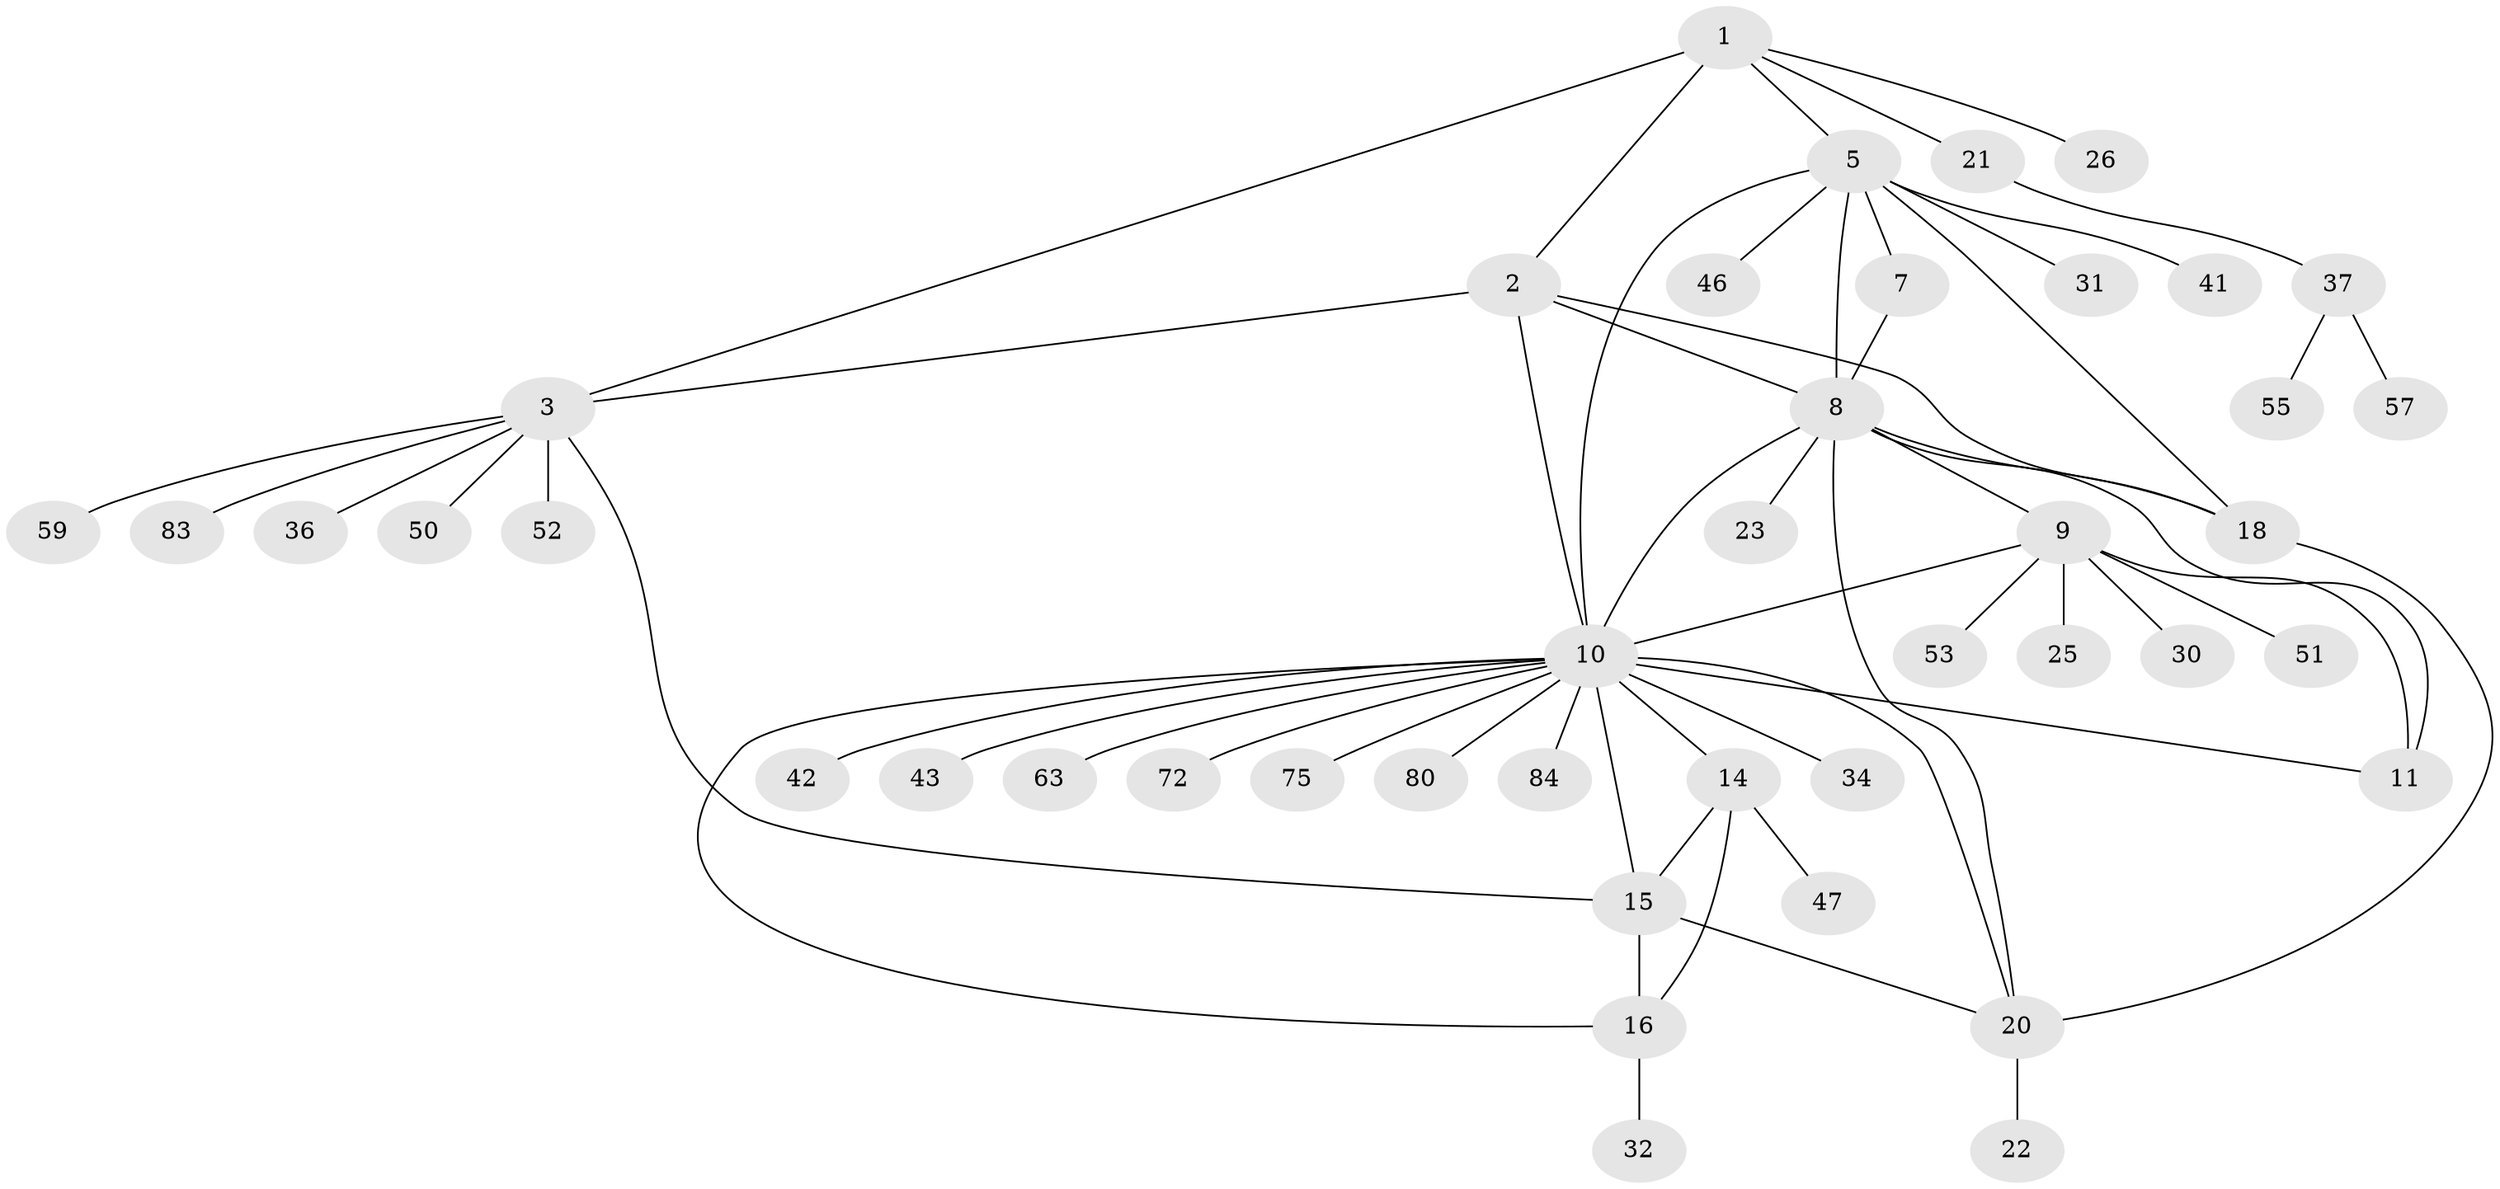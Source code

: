 // original degree distribution, {6: 0.05747126436781609, 9: 0.022988505747126436, 10: 0.022988505747126436, 8: 0.034482758620689655, 7: 0.022988505747126436, 5: 0.034482758620689655, 12: 0.011494252873563218, 4: 0.022988505747126436, 3: 0.022988505747126436, 2: 0.16091954022988506, 1: 0.5862068965517241}
// Generated by graph-tools (version 1.1) at 2025/15/03/09/25 04:15:46]
// undirected, 43 vertices, 59 edges
graph export_dot {
graph [start="1"]
  node [color=gray90,style=filled];
  1;
  2 [super="+4+78+61"];
  3;
  5 [super="+29+87+6"];
  7 [super="+24+73+67"];
  8 [super="+17"];
  9 [super="+40"];
  10 [super="+44+13"];
  11 [super="+12"];
  14 [super="+33"];
  15;
  16 [super="+54+56"];
  18 [super="+48+35+45"];
  20 [super="+39"];
  21;
  22;
  23;
  25;
  26;
  30;
  31;
  32;
  34 [super="+76"];
  36;
  37;
  41;
  42;
  43;
  46 [super="+79"];
  47;
  50;
  51;
  52;
  53;
  55;
  57;
  59;
  63;
  72;
  75;
  80;
  83;
  84 [super="+86"];
  1 -- 2 [weight=2];
  1 -- 3;
  1 -- 21;
  1 -- 26;
  1 -- 5;
  2 -- 3 [weight=2];
  2 -- 18;
  2 -- 10;
  2 -- 8;
  3 -- 15;
  3 -- 36;
  3 -- 50;
  3 -- 52;
  3 -- 59;
  3 -- 83;
  5 -- 7 [weight=2];
  5 -- 8 [weight=2];
  5 -- 31;
  5 -- 41;
  5 -- 18 [weight=2];
  5 -- 46;
  5 -- 10;
  7 -- 8;
  8 -- 11;
  8 -- 18 [weight=2];
  8 -- 20 [weight=2];
  8 -- 23;
  8 -- 9;
  8 -- 10 [weight=2];
  9 -- 10;
  9 -- 11 [weight=2];
  9 -- 25;
  9 -- 30;
  9 -- 51;
  9 -- 53;
  10 -- 11 [weight=2];
  10 -- 42;
  10 -- 75;
  10 -- 84;
  10 -- 20;
  10 -- 34;
  10 -- 72;
  10 -- 43;
  10 -- 14;
  10 -- 15;
  10 -- 16;
  10 -- 80;
  10 -- 63;
  14 -- 15;
  14 -- 16;
  14 -- 47;
  15 -- 16;
  15 -- 20;
  16 -- 32;
  18 -- 20;
  20 -- 22;
  21 -- 37;
  37 -- 55;
  37 -- 57;
}
